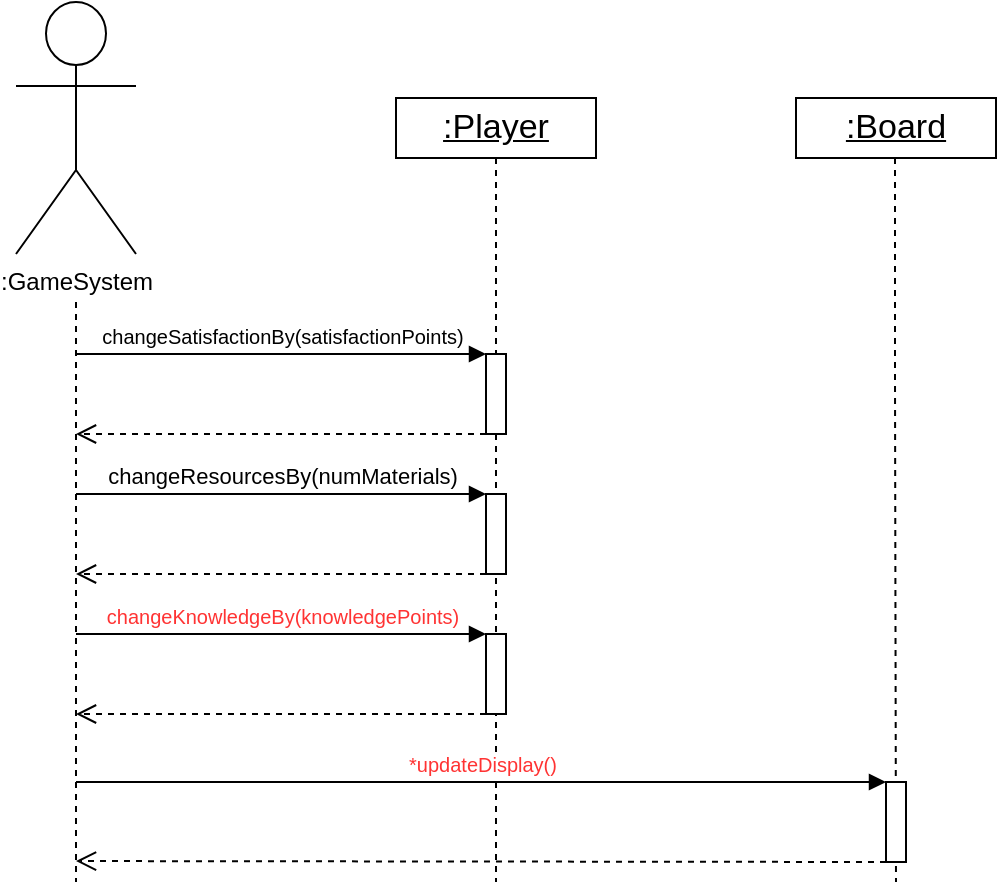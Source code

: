 <mxfile pages="5">
    <diagram id="BFhmOi5wU_xgaNPKwpR2" name="Track Player Score">
        <mxGraphModel dx="542" dy="585" grid="1" gridSize="10" guides="1" tooltips="1" connect="1" arrows="1" fold="1" page="1" pageScale="1" pageWidth="1169" pageHeight="827" math="0" shadow="0">
            <root>
                <mxCell id="0"/>
                <mxCell id="1" parent="0"/>
                <mxCell id="cVwYsPHGXYPZHMjO5xsP-4" value="" style="edgeStyle=orthogonalEdgeStyle;rounded=0;orthogonalLoop=1;jettySize=auto;html=1;dashed=1;endArrow=none;endFill=0;exitX=0.5;exitY=1;exitDx=0;exitDy=0;" parent="1" edge="1">
                    <mxGeometry relative="1" as="geometry">
                        <mxPoint x="480" y="480" as="targetPoint"/>
                        <mxPoint x="479.5" y="118" as="sourcePoint"/>
                        <Array as="points">
                            <mxPoint x="479.5" y="226"/>
                            <mxPoint x="479.5" y="226"/>
                        </Array>
                    </mxGeometry>
                </mxCell>
                <mxCell id="CB8T1kKB-QZbDKMBK94T-1" style="edgeStyle=orthogonalEdgeStyle;rounded=0;orthogonalLoop=1;jettySize=auto;html=1;dashed=1;endArrow=none;endFill=0;" parent="1" edge="1">
                    <mxGeometry relative="1" as="geometry">
                        <mxPoint x="70" y="480" as="targetPoint"/>
                        <mxPoint x="70" y="190" as="sourcePoint"/>
                    </mxGeometry>
                </mxCell>
                <mxCell id="CB8T1kKB-QZbDKMBK94T-2" value=":GameSystem" style="shape=umlActor;verticalLabelPosition=bottom;verticalAlign=top;html=1;outlineConnect=0;" parent="1" vertex="1">
                    <mxGeometry x="40" y="40" width="60" height="126" as="geometry"/>
                </mxCell>
                <mxCell id="CB8T1kKB-QZbDKMBK94T-3" value="changeSatisfactionBy(satisfactionPoints)" style="html=1;verticalAlign=bottom;endArrow=block;curved=0;rounded=0;fontSize=10;" parent="1" target="CB8T1kKB-QZbDKMBK94T-8" edge="1">
                    <mxGeometry x="-0.0" width="80" relative="1" as="geometry">
                        <mxPoint x="70" y="216" as="sourcePoint"/>
                        <mxPoint x="260" y="216" as="targetPoint"/>
                        <mxPoint as="offset"/>
                    </mxGeometry>
                </mxCell>
                <mxCell id="CB8T1kKB-QZbDKMBK94T-4" value=":Player" style="html=1;whiteSpace=wrap;fontStyle=4;fontSize=17;horizontal=1;" parent="1" vertex="1">
                    <mxGeometry x="230" y="88" width="100" height="30" as="geometry"/>
                </mxCell>
                <mxCell id="CB8T1kKB-QZbDKMBK94T-5" style="edgeStyle=orthogonalEdgeStyle;rounded=0;orthogonalLoop=1;jettySize=auto;html=1;dashed=1;endArrow=none;endFill=0;exitX=0.5;exitY=1;exitDx=0;exitDy=0;" parent="1" edge="1">
                    <mxGeometry relative="1" as="geometry">
                        <mxPoint x="280" y="480" as="targetPoint"/>
                        <mxPoint x="280" y="136" as="sourcePoint"/>
                        <Array as="points">
                            <mxPoint x="280" y="426"/>
                        </Array>
                    </mxGeometry>
                </mxCell>
                <mxCell id="CB8T1kKB-QZbDKMBK94T-6" value="" style="html=1;verticalAlign=bottom;endArrow=open;dashed=1;endSize=8;curved=0;rounded=0;" parent="1" source="CB8T1kKB-QZbDKMBK94T-8" edge="1">
                    <mxGeometry relative="1" as="geometry">
                        <mxPoint x="70" y="256" as="targetPoint"/>
                        <mxPoint x="280" y="476" as="sourcePoint"/>
                    </mxGeometry>
                </mxCell>
                <mxCell id="CB8T1kKB-QZbDKMBK94T-7" value="" style="edgeStyle=orthogonalEdgeStyle;rounded=0;orthogonalLoop=1;jettySize=auto;html=1;dashed=1;endArrow=none;endFill=0;exitX=0.5;exitY=1;exitDx=0;exitDy=0;" parent="1" source="CB8T1kKB-QZbDKMBK94T-4" target="CB8T1kKB-QZbDKMBK94T-8" edge="1">
                    <mxGeometry relative="1" as="geometry">
                        <mxPoint x="280" y="336" as="targetPoint"/>
                        <mxPoint x="280" y="76" as="sourcePoint"/>
                        <Array as="points">
                            <mxPoint x="280" y="226"/>
                            <mxPoint x="280" y="226"/>
                        </Array>
                    </mxGeometry>
                </mxCell>
                <mxCell id="CB8T1kKB-QZbDKMBK94T-8" value="" style="html=1;points=[[0,0,0,0,5],[0,1,0,0,-5],[1,0,0,0,5],[1,1,0,0,-5]];perimeter=orthogonalPerimeter;outlineConnect=0;targetShapes=umlLifeline;portConstraint=eastwest;newEdgeStyle={&quot;curved&quot;:0,&quot;rounded&quot;:0};" parent="1" vertex="1">
                    <mxGeometry x="275" y="216" width="10" height="40" as="geometry"/>
                </mxCell>
                <mxCell id="sUQsupSwyyRnk_pXSJ9m-1" value="changeResourcesBy(numMaterials)" style="html=1;verticalAlign=bottom;endArrow=block;curved=0;rounded=0;" parent="1" edge="1">
                    <mxGeometry x="-0.0" width="80" relative="1" as="geometry">
                        <mxPoint x="70" y="286" as="sourcePoint"/>
                        <mxPoint x="275" y="286" as="targetPoint"/>
                        <mxPoint as="offset"/>
                    </mxGeometry>
                </mxCell>
                <mxCell id="sUQsupSwyyRnk_pXSJ9m-2" value="" style="html=1;points=[[0,0,0,0,5],[0,1,0,0,-5],[1,0,0,0,5],[1,1,0,0,-5]];perimeter=orthogonalPerimeter;outlineConnect=0;targetShapes=umlLifeline;portConstraint=eastwest;newEdgeStyle={&quot;curved&quot;:0,&quot;rounded&quot;:0};" parent="1" vertex="1">
                    <mxGeometry x="275" y="286" width="10" height="40" as="geometry"/>
                </mxCell>
                <mxCell id="sUQsupSwyyRnk_pXSJ9m-3" value="" style="html=1;verticalAlign=bottom;endArrow=open;dashed=1;endSize=8;curved=0;rounded=0;" parent="1" edge="1">
                    <mxGeometry relative="1" as="geometry">
                        <mxPoint x="70" y="326" as="targetPoint"/>
                        <mxPoint x="275" y="326" as="sourcePoint"/>
                    </mxGeometry>
                </mxCell>
                <mxCell id="sUQsupSwyyRnk_pXSJ9m-4" value="changeKnowledgeBy(knowledgePoints)" style="html=1;verticalAlign=bottom;endArrow=block;curved=0;rounded=0;fontSize=10;fontColor=#FF3333;" parent="1" edge="1">
                    <mxGeometry x="-0.0" width="80" relative="1" as="geometry">
                        <mxPoint x="70" y="356" as="sourcePoint"/>
                        <mxPoint x="275" y="356" as="targetPoint"/>
                        <mxPoint as="offset"/>
                    </mxGeometry>
                </mxCell>
                <mxCell id="sUQsupSwyyRnk_pXSJ9m-5" value="" style="html=1;points=[[0,0,0,0,5],[0,1,0,0,-5],[1,0,0,0,5],[1,1,0,0,-5]];perimeter=orthogonalPerimeter;outlineConnect=0;targetShapes=umlLifeline;portConstraint=eastwest;newEdgeStyle={&quot;curved&quot;:0,&quot;rounded&quot;:0};" parent="1" vertex="1">
                    <mxGeometry x="275" y="356" width="10" height="40" as="geometry"/>
                </mxCell>
                <mxCell id="sUQsupSwyyRnk_pXSJ9m-6" value="" style="html=1;verticalAlign=bottom;endArrow=open;dashed=1;endSize=8;curved=0;rounded=0;" parent="1" edge="1">
                    <mxGeometry relative="1" as="geometry">
                        <mxPoint x="70" y="396" as="targetPoint"/>
                        <mxPoint x="275" y="396" as="sourcePoint"/>
                    </mxGeometry>
                </mxCell>
                <mxCell id="NgBp5Ehm1talDM_-sYdz-2" value="" style="html=1;points=[[0,0,0,0,5],[0,1,0,0,-5],[1,0,0,0,5],[1,1,0,0,-5]];perimeter=orthogonalPerimeter;outlineConnect=0;targetShapes=umlLifeline;portConstraint=eastwest;newEdgeStyle={&quot;curved&quot;:0,&quot;rounded&quot;:0};" parent="1" vertex="1">
                    <mxGeometry x="475" y="430" width="10" height="40" as="geometry"/>
                </mxCell>
                <mxCell id="cVwYsPHGXYPZHMjO5xsP-1" value=":Board" style="html=1;whiteSpace=wrap;fontStyle=4;fontSize=17;horizontal=1;" parent="1" vertex="1">
                    <mxGeometry x="430" y="88" width="100" height="30" as="geometry"/>
                </mxCell>
                <mxCell id="cVwYsPHGXYPZHMjO5xsP-3" value="*updateDisplay()" style="html=1;verticalAlign=bottom;endArrow=block;curved=0;rounded=0;fontSize=10;fontColor=#FF3333;" parent="1" target="NgBp5Ehm1talDM_-sYdz-2" edge="1">
                    <mxGeometry x="-0.0" width="80" relative="1" as="geometry">
                        <mxPoint x="70" y="430" as="sourcePoint"/>
                        <mxPoint x="470" y="430" as="targetPoint"/>
                        <mxPoint as="offset"/>
                    </mxGeometry>
                </mxCell>
                <mxCell id="cVwYsPHGXYPZHMjO5xsP-6" value="" style="html=1;verticalAlign=bottom;endArrow=open;dashed=1;endSize=8;curved=0;rounded=0;" parent="1" edge="1">
                    <mxGeometry relative="1" as="geometry">
                        <mxPoint x="70" y="469.52" as="targetPoint"/>
                        <mxPoint x="475" y="470" as="sourcePoint"/>
                    </mxGeometry>
                </mxCell>
            </root>
        </mxGraphModel>
    </diagram>
    <diagram id="2ozibenewit8hcmwq1nQ" name="Move Player">
        <mxGraphModel dx="542" dy="585" grid="1" gridSize="10" guides="1" tooltips="1" connect="1" arrows="1" fold="1" page="1" pageScale="1" pageWidth="1169" pageHeight="827" math="0" shadow="0">
            <root>
                <mxCell id="0"/>
                <mxCell id="1" parent="0"/>
                <mxCell id="RTE7wlXO6oooYHOc3Cf3-1" style="edgeStyle=orthogonalEdgeStyle;rounded=0;orthogonalLoop=1;jettySize=auto;html=1;dashed=1;endArrow=none;endFill=0;" parent="1" edge="1">
                    <mxGeometry relative="1" as="geometry">
                        <mxPoint x="100" y="460" as="targetPoint"/>
                        <mxPoint x="100" y="210" as="sourcePoint"/>
                    </mxGeometry>
                </mxCell>
                <mxCell id="RTE7wlXO6oooYHOc3Cf3-2" value=":Player" style="shape=umlActor;verticalLabelPosition=bottom;verticalAlign=top;html=1;outlineConnect=0;" parent="1" vertex="1">
                    <mxGeometry x="70" y="54" width="60" height="126" as="geometry"/>
                </mxCell>
                <mxCell id="OkV1Rktv-nLKamBy2jmu-1" value="rollDie()" style="html=1;verticalAlign=bottom;endArrow=block;curved=0;rounded=0;" parent="1" target="DZ2WO6zDqj_0iAya8Nh9-6" edge="1">
                    <mxGeometry x="-0.0" width="80" relative="1" as="geometry">
                        <mxPoint x="100" y="230" as="sourcePoint"/>
                        <mxPoint x="290" y="230" as="targetPoint"/>
                        <mxPoint as="offset"/>
                    </mxGeometry>
                </mxCell>
                <mxCell id="DZ2WO6zDqj_0iAya8Nh9-1" value=":Player" style="html=1;whiteSpace=wrap;fontStyle=4;fontSize=17;horizontal=1;" parent="1" vertex="1">
                    <mxGeometry x="260" y="102" width="100" height="30" as="geometry"/>
                </mxCell>
                <mxCell id="DZ2WO6zDqj_0iAya8Nh9-2" style="edgeStyle=orthogonalEdgeStyle;rounded=0;orthogonalLoop=1;jettySize=auto;html=1;dashed=1;endArrow=none;endFill=0;exitX=0.5;exitY=1;exitDx=0;exitDy=0;" parent="1" edge="1">
                    <mxGeometry relative="1" as="geometry">
                        <mxPoint x="310" y="460" as="targetPoint"/>
                        <mxPoint x="310" y="150" as="sourcePoint"/>
                        <Array as="points">
                            <mxPoint x="310" y="440"/>
                        </Array>
                    </mxGeometry>
                </mxCell>
                <mxCell id="DZ2WO6zDqj_0iAya8Nh9-5" value="" style="html=1;verticalAlign=bottom;endArrow=open;dashed=1;endSize=8;curved=0;rounded=0;" parent="1" edge="1">
                    <mxGeometry relative="1" as="geometry">
                        <mxPoint x="100" y="360" as="targetPoint"/>
                        <mxPoint x="305" y="360" as="sourcePoint"/>
                    </mxGeometry>
                </mxCell>
                <mxCell id="DZ2WO6zDqj_0iAya8Nh9-8" value="" style="edgeStyle=orthogonalEdgeStyle;rounded=0;orthogonalLoop=1;jettySize=auto;html=1;dashed=1;endArrow=none;endFill=0;exitX=0.5;exitY=1;exitDx=0;exitDy=0;" parent="1" source="DZ2WO6zDqj_0iAya8Nh9-1" target="DZ2WO6zDqj_0iAya8Nh9-6" edge="1">
                    <mxGeometry relative="1" as="geometry">
                        <mxPoint x="310" y="350" as="targetPoint"/>
                        <mxPoint x="310" y="90" as="sourcePoint"/>
                        <Array as="points">
                            <mxPoint x="310" y="240"/>
                            <mxPoint x="310" y="240"/>
                        </Array>
                    </mxGeometry>
                </mxCell>
                <mxCell id="DZ2WO6zDqj_0iAya8Nh9-6" value="" style="html=1;points=[[0,0,0,0,5],[0,1,0,0,-5],[1,0,0,0,5],[1,1,0,0,-5]];perimeter=orthogonalPerimeter;outlineConnect=0;targetShapes=umlLifeline;portConstraint=eastwest;newEdgeStyle={&quot;curved&quot;:0,&quot;rounded&quot;:0};" parent="1" vertex="1">
                    <mxGeometry x="305" y="230" width="10" height="130" as="geometry"/>
                </mxCell>
                <mxCell id="DZ2WO6zDqj_0iAya8Nh9-12" style="edgeStyle=orthogonalEdgeStyle;rounded=0;orthogonalLoop=1;jettySize=auto;html=1;dashed=1;endArrow=none;endFill=0;exitX=0.5;exitY=1;exitDx=0;exitDy=0;" parent="1" source="iFawTyh-9yoWZ-bR4j5I-2" edge="1">
                    <mxGeometry relative="1" as="geometry">
                        <mxPoint x="520" y="440" as="targetPoint"/>
                        <mxPoint x="520" y="220" as="sourcePoint"/>
                    </mxGeometry>
                </mxCell>
                <mxCell id="DZ2WO6zDqj_0iAya8Nh9-13" value="" style="html=1;points=[[0,0,0,0,5],[0,1,0,0,-5],[1,0,0,0,5],[1,1,0,0,-5]];perimeter=orthogonalPerimeter;outlineConnect=0;targetShapes=umlLifeline;portConstraint=eastwest;newEdgeStyle={&quot;curved&quot;:0,&quot;rounded&quot;:0};" parent="1" vertex="1">
                    <mxGeometry x="515" y="260" width="10" height="60" as="geometry"/>
                </mxCell>
                <mxCell id="DZ2WO6zDqj_0iAya8Nh9-15" value="&lt;font color=&quot;#ff3333&quot;&gt;generateRandomNumber()&lt;/font&gt;" style="html=1;verticalAlign=bottom;endArrow=block;curved=0;rounded=0;" parent="1" target="DZ2WO6zDqj_0iAya8Nh9-13" edge="1">
                    <mxGeometry x="-0.0" width="80" relative="1" as="geometry">
                        <mxPoint x="315" y="260" as="sourcePoint"/>
                        <mxPoint x="510" y="260" as="targetPoint"/>
                        <mxPoint as="offset"/>
                    </mxGeometry>
                </mxCell>
                <mxCell id="DZ2WO6zDqj_0iAya8Nh9-16" value="return number" style="html=1;verticalAlign=bottom;endArrow=open;dashed=1;endSize=8;curved=0;rounded=0;" parent="1" edge="1">
                    <mxGeometry relative="1" as="geometry">
                        <mxPoint x="315" y="320" as="targetPoint"/>
                        <mxPoint x="520" y="320" as="sourcePoint"/>
                    </mxGeometry>
                </mxCell>
                <mxCell id="69XCKxYyq700fVCPG-G_-3" value="displayResult(number)" style="html=1;align=left;spacingLeft=2;endArrow=block;rounded=0;edgeStyle=orthogonalEdgeStyle;curved=0;rounded=0;fontColor=#FF3333;" parent="1" edge="1">
                    <mxGeometry relative="1" as="geometry">
                        <mxPoint x="525" y="275" as="sourcePoint"/>
                        <Array as="points">
                            <mxPoint x="550" y="305"/>
                        </Array>
                        <mxPoint x="525" y="305" as="targetPoint"/>
                        <mxPoint as="offset"/>
                    </mxGeometry>
                </mxCell>
                <mxCell id="9ZQbUQg_hvsll_UYPljy-1" value="move(direction)" style="html=1;verticalAlign=bottom;endArrow=block;curved=0;rounded=0;" parent="1" edge="1">
                    <mxGeometry x="-0.0" width="80" relative="1" as="geometry">
                        <mxPoint x="100" y="400" as="sourcePoint"/>
                        <mxPoint x="305" y="400" as="targetPoint"/>
                        <mxPoint as="offset"/>
                    </mxGeometry>
                </mxCell>
                <mxCell id="9ZQbUQg_hvsll_UYPljy-2" value="" style="html=1;points=[[0,0,0,0,5],[0,1,0,0,-5],[1,0,0,0,5],[1,1,0,0,-5]];perimeter=orthogonalPerimeter;outlineConnect=0;targetShapes=umlLifeline;portConstraint=eastwest;newEdgeStyle={&quot;curved&quot;:0,&quot;rounded&quot;:0};" parent="1" vertex="1">
                    <mxGeometry x="305" y="400" width="10" height="40" as="geometry"/>
                </mxCell>
                <mxCell id="9ZQbUQg_hvsll_UYPljy-3" value="" style="html=1;verticalAlign=bottom;endArrow=open;dashed=1;endSize=8;curved=0;rounded=0;" parent="1" edge="1">
                    <mxGeometry relative="1" as="geometry">
                        <mxPoint x="100" y="440" as="targetPoint"/>
                        <mxPoint x="305" y="440" as="sourcePoint"/>
                    </mxGeometry>
                </mxCell>
                <mxCell id="iFawTyh-9yoWZ-bR4j5I-1" value="setNumOfMoves(number)" style="html=1;align=left;spacingLeft=2;endArrow=block;rounded=0;edgeStyle=orthogonalEdgeStyle;curved=0;rounded=0;fontColor=#FF0000;" parent="1" edge="1">
                    <mxGeometry relative="1" as="geometry">
                        <mxPoint x="315" y="330" as="sourcePoint"/>
                        <Array as="points">
                            <mxPoint x="340" y="360"/>
                        </Array>
                        <mxPoint x="315" y="360" as="targetPoint"/>
                        <mxPoint as="offset"/>
                    </mxGeometry>
                </mxCell>
                <mxCell id="iFawTyh-9yoWZ-bR4j5I-2" value=":Board" style="html=1;whiteSpace=wrap;fontStyle=4;fontSize=17;horizontal=1;" parent="1" vertex="1">
                    <mxGeometry x="470" y="102" width="100" height="30" as="geometry"/>
                </mxCell>
            </root>
        </mxGraphModel>
    </diagram>
    <diagram id="1gTBsRZRr8wAKN8Hd8PT" name="Encounter Pothole">
        <mxGraphModel dx="542" dy="585" grid="1" gridSize="10" guides="1" tooltips="1" connect="1" arrows="1" fold="1" page="1" pageScale="1" pageWidth="1169" pageHeight="827" math="0" shadow="0">
            <root>
                <mxCell id="0"/>
                <mxCell id="1" parent="0"/>
                <mxCell id="z2ZLnlqgVo34QBHHwuSM-2" style="edgeStyle=orthogonalEdgeStyle;rounded=0;orthogonalLoop=1;jettySize=auto;html=1;dashed=1;endArrow=none;endFill=0;exitX=0.5;exitY=1;exitDx=0;exitDy=0;" parent="1" source="z2ZLnlqgVo34QBHHwuSM-1" edge="1">
                    <mxGeometry relative="1" as="geometry">
                        <mxPoint x="830" y="560" as="targetPoint"/>
                        <mxPoint x="829.5" y="118" as="sourcePoint"/>
                    </mxGeometry>
                </mxCell>
                <mxCell id="cZLKyapiCokXKq591BfC-2" value=":GameSystem" style="shape=umlActor;verticalLabelPosition=bottom;verticalAlign=top;html=1;outlineConnect=0;" parent="1" vertex="1">
                    <mxGeometry x="380" y="50" width="60" height="126" as="geometry"/>
                </mxCell>
                <mxCell id="cZLKyapiCokXKq591BfC-4" value=":Board" style="html=1;whiteSpace=wrap;fontStyle=4;fontSize=17;horizontal=1;" parent="1" vertex="1">
                    <mxGeometry x="570" y="88" width="100" height="30" as="geometry"/>
                </mxCell>
                <mxCell id="cZLKyapiCokXKq591BfC-5" style="edgeStyle=orthogonalEdgeStyle;rounded=0;orthogonalLoop=1;jettySize=auto;html=1;dashed=1;endArrow=none;endFill=0;exitX=0.5;exitY=1;exitDx=0;exitDy=0;" parent="1" edge="1">
                    <mxGeometry relative="1" as="geometry">
                        <mxPoint x="620" y="560" as="targetPoint"/>
                        <mxPoint x="620" y="136" as="sourcePoint"/>
                        <Array as="points">
                            <mxPoint x="620" y="426"/>
                        </Array>
                    </mxGeometry>
                </mxCell>
                <mxCell id="cZLKyapiCokXKq591BfC-6" value="return Pothole square" style="html=1;verticalAlign=bottom;endArrow=open;dashed=1;endSize=8;curved=0;rounded=0;" parent="1" source="cZLKyapiCokXKq591BfC-8" edge="1">
                    <mxGeometry relative="1" as="geometry">
                        <mxPoint x="410" y="280" as="targetPoint"/>
                        <mxPoint x="620" y="476" as="sourcePoint"/>
                    </mxGeometry>
                </mxCell>
                <mxCell id="cZLKyapiCokXKq591BfC-7" value="" style="edgeStyle=orthogonalEdgeStyle;rounded=0;orthogonalLoop=1;jettySize=auto;html=1;dashed=1;endArrow=none;endFill=0;exitX=0.5;exitY=1;exitDx=0;exitDy=0;" parent="1" source="cZLKyapiCokXKq591BfC-4" target="cZLKyapiCokXKq591BfC-8" edge="1">
                    <mxGeometry relative="1" as="geometry">
                        <mxPoint x="620" y="336" as="targetPoint"/>
                        <mxPoint x="620" y="76" as="sourcePoint"/>
                        <Array as="points">
                            <mxPoint x="620" y="226"/>
                            <mxPoint x="620" y="226"/>
                        </Array>
                    </mxGeometry>
                </mxCell>
                <mxCell id="cZLKyapiCokXKq591BfC-8" value="" style="html=1;points=[[0,0,0,0,5],[0,1,0,0,-5],[1,0,0,0,5],[1,1,0,0,-5]];perimeter=orthogonalPerimeter;outlineConnect=0;targetShapes=umlLifeline;portConstraint=eastwest;newEdgeStyle={&quot;curved&quot;:0,&quot;rounded&quot;:0};" parent="1" vertex="1">
                    <mxGeometry x="615" y="210" width="10" height="70" as="geometry"/>
                </mxCell>
                <mxCell id="cZLKyapiCokXKq591BfC-11" value="" style="html=1;points=[[0,0,0,0,5],[0,1,0,0,-5],[1,0,0,0,5],[1,1,0,0,-5]];perimeter=orthogonalPerimeter;outlineConnect=0;targetShapes=umlLifeline;portConstraint=eastwest;newEdgeStyle={&quot;curved&quot;:0,&quot;rounded&quot;:0};" parent="1" vertex="1">
                    <mxGeometry x="825" y="230" width="10" height="34" as="geometry"/>
                </mxCell>
                <mxCell id="cZLKyapiCokXKq591BfC-12" value="activateSquareEffect()" style="html=1;verticalAlign=bottom;endArrow=block;curved=0;rounded=0;" parent="1" edge="1">
                    <mxGeometry x="-0.0" width="80" relative="1" as="geometry">
                        <mxPoint x="625" y="230" as="sourcePoint"/>
                        <mxPoint x="825.0" y="230" as="targetPoint"/>
                        <mxPoint as="offset"/>
                    </mxGeometry>
                </mxCell>
                <mxCell id="cZLKyapiCokXKq591BfC-13" value="" style="html=1;verticalAlign=bottom;endArrow=open;dashed=1;endSize=8;curved=0;rounded=0;fontColor=#FF0000;" parent="1" edge="1">
                    <mxGeometry relative="1" as="geometry">
                        <mxPoint x="625" y="264" as="targetPoint"/>
                        <mxPoint x="830" y="264" as="sourcePoint"/>
                    </mxGeometry>
                </mxCell>
                <mxCell id="z2ZLnlqgVo34QBHHwuSM-1" value=":Pothole" style="html=1;whiteSpace=wrap;fontStyle=4;fontSize=17;horizontal=1;" parent="1" vertex="1">
                    <mxGeometry x="780" y="88" width="100" height="30" as="geometry"/>
                </mxCell>
                <mxCell id="z2ZLnlqgVo34QBHHwuSM-3" value="" style="html=1;points=[[0,0,0,0,5],[0,1,0,0,-5],[1,0,0,0,5],[1,1,0,0,-5]];perimeter=orthogonalPerimeter;outlineConnect=0;targetShapes=umlLifeline;portConstraint=eastwest;newEdgeStyle={&quot;curved&quot;:0,&quot;rounded&quot;:0};" parent="1" vertex="1">
                    <mxGeometry x="825" y="320" width="10" height="30" as="geometry"/>
                </mxCell>
                <mxCell id="z2ZLnlqgVo34QBHHwuSM-5" value="return size" style="html=1;verticalAlign=bottom;endArrow=open;dashed=1;endSize=8;curved=0;rounded=0;" parent="1" source="z2ZLnlqgVo34QBHHwuSM-3" edge="1">
                    <mxGeometry relative="1" as="geometry">
                        <mxPoint x="410" y="350" as="targetPoint"/>
                        <mxPoint x="1030" y="350" as="sourcePoint"/>
                    </mxGeometry>
                </mxCell>
                <mxCell id="z2ZLnlqgVo34QBHHwuSM-7" value=":Player" style="shape=umlActor;verticalLabelPosition=bottom;verticalAlign=top;html=1;outlineConnect=0;" parent="1" vertex="1">
                    <mxGeometry x="190" y="50" width="60" height="126" as="geometry"/>
                </mxCell>
                <mxCell id="z2ZLnlqgVo34QBHHwuSM-10" value="" style="edgeStyle=orthogonalEdgeStyle;rounded=0;orthogonalLoop=1;jettySize=auto;html=1;dashed=1;endArrow=none;endFill=0;" parent="1" edge="1">
                    <mxGeometry relative="1" as="geometry">
                        <mxPoint x="220" y="560" as="targetPoint"/>
                        <mxPoint x="219.76" y="420" as="sourcePoint"/>
                        <Array as="points">
                            <mxPoint x="219.76" y="200"/>
                            <mxPoint x="219.76" y="200"/>
                        </Array>
                    </mxGeometry>
                </mxCell>
                <mxCell id="z2ZLnlqgVo34QBHHwuSM-12" value="confirmAction()" style="html=1;verticalAlign=bottom;endArrow=block;curved=0;rounded=0;fontColor=#FF0000;" parent="1" target="z2ZLnlqgVo34QBHHwuSM-9" edge="1">
                    <mxGeometry x="-0.004" width="80" relative="1" as="geometry">
                        <mxPoint x="405" y="460" as="sourcePoint"/>
                        <mxPoint x="495" y="247.58" as="targetPoint"/>
                        <mxPoint as="offset"/>
                    </mxGeometry>
                </mxCell>
                <mxCell id="z2ZLnlqgVo34QBHHwuSM-14" value="" style="edgeStyle=orthogonalEdgeStyle;rounded=0;orthogonalLoop=1;jettySize=auto;html=1;dashed=1;endArrow=none;endFill=0;" parent="1" edge="1">
                    <mxGeometry relative="1" as="geometry">
                        <mxPoint x="410" y="560" as="targetPoint"/>
                        <mxPoint x="410" y="200" as="sourcePoint"/>
                        <Array as="points">
                            <mxPoint x="410" y="380"/>
                            <mxPoint x="410" y="380"/>
                        </Array>
                    </mxGeometry>
                </mxCell>
                <mxCell id="z2ZLnlqgVo34QBHHwuSM-13" value="" style="html=1;points=[[0,0,0,0,5],[0,1,0,0,-5],[1,0,0,0,5],[1,1,0,0,-5]];perimeter=orthogonalPerimeter;outlineConnect=0;targetShapes=umlLifeline;portConstraint=eastwest;newEdgeStyle={&quot;curved&quot;:0,&quot;rounded&quot;:0};" parent="1" vertex="1">
                    <mxGeometry x="405" y="380" width="10" height="150" as="geometry"/>
                </mxCell>
                <mxCell id="iufEaWrzPLT815tgxP-E-1" value="displayOptions(size)" style="html=1;align=left;spacingLeft=2;endArrow=block;rounded=0;edgeStyle=orthogonalEdgeStyle;curved=0;rounded=0;fontColor=#FF0000;" parent="1" edge="1">
                    <mxGeometry relative="1" as="geometry">
                        <mxPoint x="415" y="420" as="sourcePoint"/>
                        <Array as="points">
                            <mxPoint x="440" y="450"/>
                        </Array>
                        <mxPoint x="415" y="450" as="targetPoint"/>
                    </mxGeometry>
                </mxCell>
                <mxCell id="iufEaWrzPLT815tgxP-E-2" value="return 'yes'" style="html=1;verticalAlign=bottom;endArrow=open;dashed=1;endSize=8;curved=0;rounded=0;" parent="1" edge="1">
                    <mxGeometry relative="1" as="geometry">
                        <mxPoint x="405" y="530" as="targetPoint"/>
                        <mxPoint x="225" y="530" as="sourcePoint"/>
                    </mxGeometry>
                </mxCell>
                <mxCell id="z2ZLnlqgVo34QBHHwuSM-9" value="" style="html=1;points=[[0,0,0,0,5],[0,1,0,0,-5],[1,0,0,0,5],[1,1,0,0,-5]];perimeter=orthogonalPerimeter;outlineConnect=0;targetShapes=umlLifeline;portConstraint=eastwest;newEdgeStyle={&quot;curved&quot;:0,&quot;rounded&quot;:0};" parent="1" vertex="1">
                    <mxGeometry x="215" y="460" width="10" height="70" as="geometry"/>
                </mxCell>
                <mxCell id="cZLKyapiCokXKq591BfC-3" value="getSquareAt(index)" style="html=1;verticalAlign=bottom;endArrow=block;curved=0;rounded=0;" parent="1" target="cZLKyapiCokXKq591BfC-8" edge="1">
                    <mxGeometry x="-0.0" width="80" relative="1" as="geometry">
                        <mxPoint x="410" y="210" as="sourcePoint"/>
                        <mxPoint x="610" y="210" as="targetPoint"/>
                        <mxPoint as="offset"/>
                    </mxGeometry>
                </mxCell>
                <mxCell id="GyyUBkuW_5GKh4ZBkx4_-1" value="getPotholeSize()" style="html=1;verticalAlign=bottom;endArrow=block;curved=0;rounded=0;fontColor=#FF0000;" parent="1" target="z2ZLnlqgVo34QBHHwuSM-3" edge="1">
                    <mxGeometry x="-0.0" width="80" relative="1" as="geometry">
                        <mxPoint x="410" y="320" as="sourcePoint"/>
                        <mxPoint x="615" y="320" as="targetPoint"/>
                        <mxPoint as="offset"/>
                    </mxGeometry>
                </mxCell>
                <mxCell id="6eMdZ-485Ida5UNhM_G9-1" value="displayResult(size)" style="html=1;verticalAlign=bottom;endArrow=block;curved=0;rounded=0;fontColor=#FF0000;" parent="1" target="6eMdZ-485Ida5UNhM_G9-2" edge="1">
                    <mxGeometry x="-0.0" width="80" relative="1" as="geometry">
                        <mxPoint x="415" y="380" as="sourcePoint"/>
                        <mxPoint x="605" y="380" as="targetPoint"/>
                        <mxPoint as="offset"/>
                    </mxGeometry>
                </mxCell>
                <mxCell id="6eMdZ-485Ida5UNhM_G9-2" value="" style="html=1;points=[[0,0,0,0,5],[0,1,0,0,-5],[1,0,0,0,5],[1,1,0,0,-5]];perimeter=orthogonalPerimeter;outlineConnect=0;targetShapes=umlLifeline;portConstraint=eastwest;newEdgeStyle={&quot;curved&quot;:0,&quot;rounded&quot;:0};" parent="1" vertex="1">
                    <mxGeometry x="615" y="379" width="10" height="31" as="geometry"/>
                </mxCell>
                <mxCell id="6eMdZ-485Ida5UNhM_G9-3" value="" style="html=1;verticalAlign=bottom;endArrow=open;dashed=1;endSize=8;curved=0;rounded=0;" parent="1" source="6eMdZ-485Ida5UNhM_G9-2" target="z2ZLnlqgVo34QBHHwuSM-13" edge="1">
                    <mxGeometry relative="1" as="geometry">
                        <mxPoint x="420" y="410" as="targetPoint"/>
                        <mxPoint x="830" y="413" as="sourcePoint"/>
                        <Array as="points">
                            <mxPoint x="520" y="410"/>
                        </Array>
                    </mxGeometry>
                </mxCell>
            </root>
        </mxGraphModel>
    </diagram>
    <diagram id="SiPAjbxsBSBmqvlJHXYI" name="Encounter Knowledge">
        <mxGraphModel dx="542" dy="585" grid="1" gridSize="10" guides="1" tooltips="1" connect="1" arrows="1" fold="1" page="1" pageScale="1" pageWidth="1169" pageHeight="827" math="0" shadow="0">
            <root>
                <mxCell id="0"/>
                <mxCell id="1" parent="0"/>
                <mxCell id="WrvwV2eQ_7MtZvmLX-2Q-1" value=":GameSystem" style="shape=umlActor;verticalLabelPosition=bottom;verticalAlign=top;html=1;outlineConnect=0;" parent="1" vertex="1">
                    <mxGeometry x="230" y="40" width="60" height="126" as="geometry"/>
                </mxCell>
                <mxCell id="WrvwV2eQ_7MtZvmLX-2Q-2" value="getSquareAt(index)" style="html=1;verticalAlign=bottom;endArrow=block;curved=0;rounded=0;" parent="1" edge="1">
                    <mxGeometry x="-0.0" width="80" relative="1" as="geometry">
                        <mxPoint x="260" y="200" as="sourcePoint"/>
                        <mxPoint x="465" y="200" as="targetPoint"/>
                        <mxPoint as="offset"/>
                    </mxGeometry>
                </mxCell>
                <mxCell id="WrvwV2eQ_7MtZvmLX-2Q-3" value=":Board" style="html=1;whiteSpace=wrap;fontStyle=4;fontSize=17;horizontal=1;" parent="1" vertex="1">
                    <mxGeometry x="420" y="78" width="100" height="30" as="geometry"/>
                </mxCell>
                <mxCell id="WrvwV2eQ_7MtZvmLX-2Q-4" style="edgeStyle=orthogonalEdgeStyle;rounded=0;orthogonalLoop=1;jettySize=auto;html=1;dashed=1;endArrow=none;endFill=0;exitX=0.5;exitY=1;exitDx=0;exitDy=0;" parent="1" edge="1">
                    <mxGeometry relative="1" as="geometry">
                        <mxPoint x="470" y="500" as="targetPoint"/>
                        <mxPoint x="470" y="126" as="sourcePoint"/>
                        <Array as="points">
                            <mxPoint x="470" y="416"/>
                        </Array>
                    </mxGeometry>
                </mxCell>
                <mxCell id="WrvwV2eQ_7MtZvmLX-2Q-5" value="return Knowledge square" style="html=1;verticalAlign=bottom;endArrow=open;dashed=1;endSize=8;curved=0;rounded=0;" parent="1" source="WrvwV2eQ_7MtZvmLX-2Q-7" edge="1">
                    <mxGeometry relative="1" as="geometry">
                        <mxPoint x="260" y="310" as="targetPoint"/>
                        <mxPoint x="470" y="466" as="sourcePoint"/>
                    </mxGeometry>
                </mxCell>
                <mxCell id="WrvwV2eQ_7MtZvmLX-2Q-6" value="" style="edgeStyle=orthogonalEdgeStyle;rounded=0;orthogonalLoop=1;jettySize=auto;html=1;dashed=1;endArrow=none;endFill=0;exitX=0.5;exitY=1;exitDx=0;exitDy=0;" parent="1" source="WrvwV2eQ_7MtZvmLX-2Q-3" target="WrvwV2eQ_7MtZvmLX-2Q-7" edge="1">
                    <mxGeometry relative="1" as="geometry">
                        <mxPoint x="470" y="326" as="targetPoint"/>
                        <mxPoint x="470" y="66" as="sourcePoint"/>
                        <Array as="points">
                            <mxPoint x="470" y="216"/>
                            <mxPoint x="470" y="216"/>
                        </Array>
                    </mxGeometry>
                </mxCell>
                <mxCell id="WrvwV2eQ_7MtZvmLX-2Q-7" value="" style="html=1;points=[[0,0,0,0,5],[0,1,0,0,-5],[1,0,0,0,5],[1,1,0,0,-5]];perimeter=orthogonalPerimeter;outlineConnect=0;targetShapes=umlLifeline;portConstraint=eastwest;newEdgeStyle={&quot;curved&quot;:0,&quot;rounded&quot;:0};" parent="1" vertex="1">
                    <mxGeometry x="465" y="200" width="10" height="110" as="geometry"/>
                </mxCell>
                <mxCell id="WrvwV2eQ_7MtZvmLX-2Q-13" value=":Knowledge" style="html=1;whiteSpace=wrap;fontStyle=4;fontSize=17;horizontal=1;" parent="1" vertex="1">
                    <mxGeometry x="630" y="78" width="100" height="30" as="geometry"/>
                </mxCell>
                <mxCell id="WrvwV2eQ_7MtZvmLX-2Q-14" style="edgeStyle=orthogonalEdgeStyle;rounded=0;orthogonalLoop=1;jettySize=auto;html=1;dashed=1;endArrow=none;endFill=0;exitX=0.5;exitY=1;exitDx=0;exitDy=0;" parent="1" source="WrvwV2eQ_7MtZvmLX-2Q-13" edge="1">
                    <mxGeometry relative="1" as="geometry">
                        <mxPoint x="680" y="500" as="targetPoint"/>
                        <mxPoint x="679.5" y="108" as="sourcePoint"/>
                    </mxGeometry>
                </mxCell>
                <mxCell id="WrvwV2eQ_7MtZvmLX-2Q-15" value="" style="html=1;points=[[0,0,0,0,5],[0,1,0,0,-5],[1,0,0,0,5],[1,1,0,0,-5]];perimeter=orthogonalPerimeter;outlineConnect=0;targetShapes=umlLifeline;portConstraint=eastwest;newEdgeStyle={&quot;curved&quot;:0,&quot;rounded&quot;:0};" parent="1" vertex="1">
                    <mxGeometry x="675" y="220" width="10" height="74" as="geometry"/>
                </mxCell>
                <mxCell id="WrvwV2eQ_7MtZvmLX-2Q-16" value="activateSquareEffect()" style="html=1;verticalAlign=bottom;endArrow=block;curved=0;rounded=0;" parent="1" edge="1">
                    <mxGeometry x="-0.0" width="80" relative="1" as="geometry">
                        <mxPoint x="475" y="220" as="sourcePoint"/>
                        <mxPoint x="675" y="220" as="targetPoint"/>
                        <mxPoint as="offset"/>
                    </mxGeometry>
                </mxCell>
                <mxCell id="WrvwV2eQ_7MtZvmLX-2Q-17" value="" style="html=1;verticalAlign=bottom;endArrow=open;dashed=1;endSize=8;curved=0;rounded=0;" parent="1" edge="1">
                    <mxGeometry relative="1" as="geometry">
                        <mxPoint x="475.0" y="294.0" as="targetPoint"/>
                        <mxPoint x="675" y="294.0" as="sourcePoint"/>
                    </mxGeometry>
                </mxCell>
                <mxCell id="WrvwV2eQ_7MtZvmLX-2Q-18" value=":Player" style="shape=umlActor;verticalLabelPosition=bottom;verticalAlign=top;html=1;outlineConnect=0;" parent="1" vertex="1">
                    <mxGeometry x="40" y="40" width="60" height="126" as="geometry"/>
                </mxCell>
                <mxCell id="WrvwV2eQ_7MtZvmLX-2Q-19" value="" style="edgeStyle=orthogonalEdgeStyle;rounded=0;orthogonalLoop=1;jettySize=auto;html=1;dashed=1;endArrow=none;endFill=0;" parent="1" edge="1">
                    <mxGeometry relative="1" as="geometry">
                        <mxPoint x="70" y="500" as="targetPoint"/>
                        <mxPoint x="69.71" y="386" as="sourcePoint"/>
                        <Array as="points">
                            <mxPoint x="69.71" y="166"/>
                            <mxPoint x="69.71" y="166"/>
                        </Array>
                    </mxGeometry>
                </mxCell>
                <mxCell id="WrvwV2eQ_7MtZvmLX-2Q-20" value="confirmAction()" style="html=1;verticalAlign=bottom;endArrow=block;curved=0;rounded=0;entryX=1;entryY=0;entryDx=0;entryDy=5;entryPerimeter=0;fontColor=#FF0000;" parent="1" edge="1">
                    <mxGeometry x="-0.0" width="80" relative="1" as="geometry">
                        <mxPoint x="255" y="414.0" as="sourcePoint"/>
                        <mxPoint x="75" y="414" as="targetPoint"/>
                        <mxPoint as="offset"/>
                    </mxGeometry>
                </mxCell>
                <mxCell id="WrvwV2eQ_7MtZvmLX-2Q-21" value="" style="edgeStyle=orthogonalEdgeStyle;rounded=0;orthogonalLoop=1;jettySize=auto;html=1;dashed=1;endArrow=none;endFill=0;" parent="1" source="WrvwV2eQ_7MtZvmLX-2Q-1" edge="1">
                    <mxGeometry relative="1" as="geometry">
                        <mxPoint x="260" y="500" as="targetPoint"/>
                        <mxPoint x="260" y="156" as="sourcePoint"/>
                        <Array as="points">
                            <mxPoint x="260" y="370"/>
                            <mxPoint x="260" y="370"/>
                        </Array>
                    </mxGeometry>
                </mxCell>
                <mxCell id="WrvwV2eQ_7MtZvmLX-2Q-22" value="" style="html=1;points=[[0,0,0,0,5],[0,1,0,0,-5],[1,0,0,0,5],[1,1,0,0,-5]];perimeter=orthogonalPerimeter;outlineConnect=0;targetShapes=umlLifeline;portConstraint=eastwest;newEdgeStyle={&quot;curved&quot;:0,&quot;rounded&quot;:0};" parent="1" vertex="1">
                    <mxGeometry x="255" y="354" width="10" height="120" as="geometry"/>
                </mxCell>
                <mxCell id="WrvwV2eQ_7MtZvmLX-2Q-23" value="displayQuestion(Question)" style="html=1;align=left;spacingLeft=2;endArrow=block;rounded=0;edgeStyle=orthogonalEdgeStyle;curved=0;rounded=0;fontColor=#FF0000;" parent="1" edge="1">
                    <mxGeometry relative="1" as="geometry">
                        <mxPoint x="265" y="378" as="sourcePoint"/>
                        <Array as="points">
                            <mxPoint x="290" y="408"/>
                        </Array>
                        <mxPoint x="265" y="408" as="targetPoint"/>
                    </mxGeometry>
                </mxCell>
                <mxCell id="WrvwV2eQ_7MtZvmLX-2Q-25" value="return 'yes'" style="html=1;verticalAlign=bottom;endArrow=open;dashed=1;endSize=8;curved=0;rounded=0;" parent="1" edge="1">
                    <mxGeometry relative="1" as="geometry">
                        <mxPoint x="255" y="444" as="targetPoint"/>
                        <mxPoint x="75" y="444" as="sourcePoint"/>
                    </mxGeometry>
                </mxCell>
                <mxCell id="WrvwV2eQ_7MtZvmLX-2Q-26" value="" style="html=1;points=[[0,0,0,0,5],[0,1,0,0,-5],[1,0,0,0,5],[1,1,0,0,-5]];perimeter=orthogonalPerimeter;outlineConnect=0;targetShapes=umlLifeline;portConstraint=eastwest;newEdgeStyle={&quot;curved&quot;:0,&quot;rounded&quot;:0};" parent="1" vertex="1">
                    <mxGeometry x="65" y="414" width="10" height="30" as="geometry"/>
                </mxCell>
                <mxCell id="WrvwV2eQ_7MtZvmLX-2Q-27" value=":Question" style="html=1;whiteSpace=wrap;fontStyle=4;fontSize=17;horizontal=1;" parent="1" vertex="1">
                    <mxGeometry x="840" y="78" width="100" height="30" as="geometry"/>
                </mxCell>
                <mxCell id="WrvwV2eQ_7MtZvmLX-2Q-28" style="edgeStyle=orthogonalEdgeStyle;rounded=0;orthogonalLoop=1;jettySize=auto;html=1;dashed=1;endArrow=none;endFill=0;exitX=0.5;exitY=1;exitDx=0;exitDy=0;" parent="1" source="WrvwV2eQ_7MtZvmLX-2Q-30" edge="1">
                    <mxGeometry relative="1" as="geometry">
                        <mxPoint x="890" y="500" as="targetPoint"/>
                        <mxPoint x="889.57" y="108" as="sourcePoint"/>
                    </mxGeometry>
                </mxCell>
                <mxCell id="WrvwV2eQ_7MtZvmLX-2Q-29" value="getQuestion()" style="html=1;verticalAlign=bottom;endArrow=block;curved=0;rounded=0;fontColor=#FF0000;" parent="1" edge="1">
                    <mxGeometry x="-0.0" width="80" relative="1" as="geometry">
                        <mxPoint x="685" y="230" as="sourcePoint"/>
                        <mxPoint x="885" y="230" as="targetPoint"/>
                        <mxPoint as="offset"/>
                    </mxGeometry>
                </mxCell>
                <mxCell id="WrvwV2eQ_7MtZvmLX-2Q-32" value="" style="edgeStyle=orthogonalEdgeStyle;rounded=0;orthogonalLoop=1;jettySize=auto;html=1;dashed=1;endArrow=none;endFill=0;exitX=0.5;exitY=1;exitDx=0;exitDy=0;entryX=1;entryY=0;entryDx=0;entryDy=5;entryPerimeter=0;" parent="1" target="WrvwV2eQ_7MtZvmLX-2Q-30" edge="1">
                    <mxGeometry relative="1" as="geometry">
                        <mxPoint x="889.57" y="590" as="targetPoint"/>
                        <mxPoint x="889.57" y="108" as="sourcePoint"/>
                        <Array as="points">
                            <mxPoint x="890" y="185"/>
                            <mxPoint x="890" y="185"/>
                            <mxPoint x="890" y="265"/>
                        </Array>
                    </mxGeometry>
                </mxCell>
                <mxCell id="WrvwV2eQ_7MtZvmLX-2Q-30" value="" style="html=1;points=[[0,0,0,0,5],[0,1,0,0,-5],[1,0,0,0,5],[1,1,0,0,-5]];perimeter=orthogonalPerimeter;outlineConnect=0;targetShapes=umlLifeline;portConstraint=eastwest;newEdgeStyle={&quot;curved&quot;:0,&quot;rounded&quot;:0};" parent="1" vertex="1">
                    <mxGeometry x="885" y="230" width="10" height="110" as="geometry"/>
                </mxCell>
                <mxCell id="WrvwV2eQ_7MtZvmLX-2Q-34" value="return question" style="html=1;verticalAlign=bottom;endArrow=open;dashed=1;endSize=8;curved=0;rounded=0;" parent="1" edge="1">
                    <mxGeometry relative="1" as="geometry">
                        <mxPoint x="260" y="340" as="targetPoint"/>
                        <mxPoint x="890" y="340" as="sourcePoint"/>
                    </mxGeometry>
                </mxCell>
                <mxCell id="CKptNOV1TFRIx16dk-zY-1" value="isQuestionCorrect(Question)" style="html=1;align=left;spacingLeft=2;endArrow=block;rounded=0;edgeStyle=orthogonalEdgeStyle;curved=0;rounded=0;fontColor=#FF0000;" parent="1" edge="1">
                    <mxGeometry relative="1" as="geometry">
                        <mxPoint x="265" y="444" as="sourcePoint"/>
                        <Array as="points">
                            <mxPoint x="290" y="474"/>
                        </Array>
                        <mxPoint x="265" y="474" as="targetPoint"/>
                        <mxPoint as="offset"/>
                    </mxGeometry>
                </mxCell>
            </root>
        </mxGraphModel>
    </diagram>
    <diagram id="DXaTVt1DZrYjJkOkgG6z" name="Encounter Resource">
        <mxGraphModel dx="542" dy="585" grid="1" gridSize="10" guides="1" tooltips="1" connect="1" arrows="1" fold="1" page="1" pageScale="1" pageWidth="1169" pageHeight="827" math="0" shadow="0">
            <root>
                <mxCell id="0"/>
                <mxCell id="1" parent="0"/>
                <mxCell id="ikQWlH6XRK-vONFxk9gb-1" value=":GameSystem" style="shape=umlActor;verticalLabelPosition=bottom;verticalAlign=top;html=1;outlineConnect=0;" parent="1" vertex="1">
                    <mxGeometry x="40" y="40" width="60" height="126" as="geometry"/>
                </mxCell>
                <mxCell id="ikQWlH6XRK-vONFxk9gb-2" value=":Board" style="html=1;whiteSpace=wrap;fontStyle=4;fontSize=17;horizontal=1;" parent="1" vertex="1">
                    <mxGeometry x="230" y="78" width="100" height="30" as="geometry"/>
                </mxCell>
                <mxCell id="ikQWlH6XRK-vONFxk9gb-3" style="edgeStyle=orthogonalEdgeStyle;rounded=0;orthogonalLoop=1;jettySize=auto;html=1;dashed=1;endArrow=none;endFill=0;exitX=0.5;exitY=1;exitDx=0;exitDy=0;" parent="1" edge="1">
                    <mxGeometry relative="1" as="geometry">
                        <mxPoint x="280" y="680" as="targetPoint"/>
                        <mxPoint x="280" y="126" as="sourcePoint"/>
                        <Array as="points">
                            <mxPoint x="280" y="416"/>
                        </Array>
                    </mxGeometry>
                </mxCell>
                <mxCell id="ikQWlH6XRK-vONFxk9gb-4" value="return Resource square" style="html=1;verticalAlign=bottom;endArrow=open;dashed=1;endSize=8;curved=0;rounded=0;" parent="1" source="ikQWlH6XRK-vONFxk9gb-6" edge="1">
                    <mxGeometry relative="1" as="geometry">
                        <mxPoint x="70" y="310" as="targetPoint"/>
                        <mxPoint x="280" y="466" as="sourcePoint"/>
                    </mxGeometry>
                </mxCell>
                <mxCell id="ikQWlH6XRK-vONFxk9gb-5" value="" style="edgeStyle=orthogonalEdgeStyle;rounded=0;orthogonalLoop=1;jettySize=auto;html=1;dashed=1;endArrow=none;endFill=0;exitX=0.5;exitY=1;exitDx=0;exitDy=0;" parent="1" source="ikQWlH6XRK-vONFxk9gb-2" target="ikQWlH6XRK-vONFxk9gb-6" edge="1">
                    <mxGeometry relative="1" as="geometry">
                        <mxPoint x="280" y="326" as="targetPoint"/>
                        <mxPoint x="280" y="66" as="sourcePoint"/>
                        <Array as="points">
                            <mxPoint x="280" y="216"/>
                            <mxPoint x="280" y="216"/>
                        </Array>
                    </mxGeometry>
                </mxCell>
                <mxCell id="ikQWlH6XRK-vONFxk9gb-6" value="" style="html=1;points=[[0,0,0,0,5],[0,1,0,0,-5],[1,0,0,0,5],[1,1,0,0,-5]];perimeter=orthogonalPerimeter;outlineConnect=0;targetShapes=umlLifeline;portConstraint=eastwest;newEdgeStyle={&quot;curved&quot;:0,&quot;rounded&quot;:0};" parent="1" vertex="1">
                    <mxGeometry x="275" y="200" width="10" height="110" as="geometry"/>
                </mxCell>
                <mxCell id="ikQWlH6XRK-vONFxk9gb-9" value="activateSquareEffect()" style="html=1;verticalAlign=bottom;endArrow=block;curved=0;rounded=0;" parent="1" target="ikQWlH6XRK-vONFxk9gb-14" edge="1">
                    <mxGeometry x="-0.0" width="80" relative="1" as="geometry">
                        <mxPoint x="285" y="231" as="sourcePoint"/>
                        <mxPoint x="695" y="230" as="targetPoint"/>
                        <mxPoint as="offset"/>
                    </mxGeometry>
                </mxCell>
                <mxCell id="ikQWlH6XRK-vONFxk9gb-10" value="" style="html=1;verticalAlign=bottom;endArrow=open;dashed=1;endSize=8;curved=0;rounded=0;" parent="1" source="ikQWlH6XRK-vONFxk9gb-14" edge="1">
                    <mxGeometry relative="1" as="geometry">
                        <mxPoint x="285" y="290.0" as="targetPoint"/>
                        <mxPoint x="690" y="290" as="sourcePoint"/>
                    </mxGeometry>
                </mxCell>
                <mxCell id="ikQWlH6XRK-vONFxk9gb-12" value=":Resource" style="html=1;whiteSpace=wrap;fontStyle=4;fontSize=17;horizontal=1;" parent="1" vertex="1">
                    <mxGeometry x="450" y="78" width="100" height="30" as="geometry"/>
                </mxCell>
                <mxCell id="ikQWlH6XRK-vONFxk9gb-13" style="edgeStyle=orthogonalEdgeStyle;rounded=0;orthogonalLoop=1;jettySize=auto;html=1;dashed=1;endArrow=none;endFill=0;exitX=0.5;exitY=1;exitDx=0;exitDy=0;" parent="1" source="ikQWlH6XRK-vONFxk9gb-12" edge="1">
                    <mxGeometry relative="1" as="geometry">
                        <mxPoint x="500" y="680" as="targetPoint"/>
                        <mxPoint x="499.5" y="108" as="sourcePoint"/>
                    </mxGeometry>
                </mxCell>
                <mxCell id="ikQWlH6XRK-vONFxk9gb-14" value="" style="html=1;points=[[0,0,0,0,5],[0,1,0,0,-5],[1,0,0,0,5],[1,1,0,0,-5]];perimeter=orthogonalPerimeter;outlineConnect=0;targetShapes=umlLifeline;portConstraint=eastwest;newEdgeStyle={&quot;curved&quot;:0,&quot;rounded&quot;:0};" parent="1" vertex="1">
                    <mxGeometry x="495" y="230" width="10" height="60" as="geometry"/>
                </mxCell>
                <mxCell id="ikQWlH6XRK-vONFxk9gb-16" value="return numMaterials" style="html=1;verticalAlign=bottom;endArrow=open;dashed=1;endSize=8;curved=0;rounded=0;entryX=1;entryY=0;entryDx=0;entryDy=5;entryPerimeter=0;" parent="1" source="dhB2sEfPZyMx4t2ojGNp-5" edge="1">
                    <mxGeometry relative="1" as="geometry">
                        <mxPoint x="75" y="520" as="targetPoint"/>
                        <mxPoint x="700" y="520" as="sourcePoint"/>
                    </mxGeometry>
                </mxCell>
                <mxCell id="ikQWlH6XRK-vONFxk9gb-20" value="" style="edgeStyle=orthogonalEdgeStyle;rounded=0;orthogonalLoop=1;jettySize=auto;html=1;dashed=1;endArrow=none;endFill=0;" parent="1" source="ikQWlH6XRK-vONFxk9gb-21" edge="1">
                    <mxGeometry relative="1" as="geometry">
                        <mxPoint x="70" y="680" as="targetPoint"/>
                        <mxPoint x="70" y="156" as="sourcePoint"/>
                        <Array as="points">
                            <mxPoint x="70" y="370"/>
                            <mxPoint x="70" y="370"/>
                        </Array>
                    </mxGeometry>
                </mxCell>
                <mxCell id="ikQWlH6XRK-vONFxk9gb-26" value="getSquareAt(index)" style="html=1;verticalAlign=bottom;endArrow=block;curved=0;rounded=0;" parent="1" target="ikQWlH6XRK-vONFxk9gb-6" edge="1">
                    <mxGeometry x="-0.0" width="80" relative="1" as="geometry">
                        <mxPoint x="70" y="200" as="sourcePoint"/>
                        <mxPoint x="270" y="200" as="targetPoint"/>
                        <mxPoint as="offset"/>
                    </mxGeometry>
                </mxCell>
                <mxCell id="8qdRxv5kryz0TttnT-iZ-1" value="" style="edgeStyle=orthogonalEdgeStyle;rounded=0;orthogonalLoop=1;jettySize=auto;html=1;dashed=1;endArrow=none;endFill=0;entryX=1;entryY=0;entryDx=0;entryDy=5;entryPerimeter=0;" parent="1" target="ikQWlH6XRK-vONFxk9gb-21" edge="1">
                    <mxGeometry relative="1" as="geometry">
                        <mxPoint x="70" y="590" as="targetPoint"/>
                        <mxPoint x="70" y="190" as="sourcePoint"/>
                        <Array as="points">
                            <mxPoint x="70" y="335"/>
                        </Array>
                    </mxGeometry>
                </mxCell>
                <mxCell id="ikQWlH6XRK-vONFxk9gb-21" value="" style="html=1;points=[[0,0,0,0,5],[0,1,0,0,-5],[1,0,0,0,5],[1,1,0,0,-5]];perimeter=orthogonalPerimeter;outlineConnect=0;targetShapes=umlLifeline;portConstraint=eastwest;newEdgeStyle={&quot;curved&quot;:0,&quot;rounded&quot;:0};" parent="1" vertex="1">
                    <mxGeometry x="65" y="330" width="10" height="310" as="geometry"/>
                </mxCell>
                <mxCell id="8qdRxv5kryz0TttnT-iZ-2" value="displayEvent()" style="html=1;align=left;spacingLeft=2;endArrow=block;rounded=0;edgeStyle=orthogonalEdgeStyle;curved=0;rounded=0;fontColor=#FF3333;" parent="1" edge="1">
                    <mxGeometry relative="1" as="geometry">
                        <mxPoint x="75" y="330" as="sourcePoint"/>
                        <Array as="points">
                            <mxPoint x="100" y="360"/>
                        </Array>
                        <mxPoint x="75" y="360" as="targetPoint"/>
                    </mxGeometry>
                </mxCell>
                <mxCell id="8qdRxv5kryz0TttnT-iZ-3" value=":Player" style="html=1;whiteSpace=wrap;fontStyle=4;fontSize=17;horizontal=1;" parent="1" vertex="1">
                    <mxGeometry x="660" y="78" width="100" height="30" as="geometry"/>
                </mxCell>
                <mxCell id="BiyFUF5evJ33eDZYMCjw-1" value="getKnowledgePoints()" style="html=1;verticalAlign=bottom;endArrow=block;curved=0;rounded=0;" parent="1" edge="1">
                    <mxGeometry x="-0.0" width="80" relative="1" as="geometry">
                        <mxPoint x="505" y="390" as="sourcePoint"/>
                        <mxPoint x="705" y="390" as="targetPoint"/>
                        <mxPoint as="offset"/>
                    </mxGeometry>
                </mxCell>
                <mxCell id="BiyFUF5evJ33eDZYMCjw-2" style="edgeStyle=orthogonalEdgeStyle;rounded=0;orthogonalLoop=1;jettySize=auto;html=1;dashed=1;endArrow=none;endFill=0;exitX=0.5;exitY=1;exitDx=0;exitDy=0;" parent="1" source="8qdRxv5kryz0TttnT-iZ-3" edge="1">
                    <mxGeometry relative="1" as="geometry">
                        <mxPoint x="710" y="680" as="targetPoint"/>
                        <mxPoint x="710" y="320" as="sourcePoint"/>
                    </mxGeometry>
                </mxCell>
                <mxCell id="BiyFUF5evJ33eDZYMCjw-6" value="return points" style="html=1;verticalAlign=bottom;endArrow=open;dashed=1;endSize=8;curved=0;rounded=0;" parent="1" edge="1">
                    <mxGeometry relative="1" as="geometry">
                        <mxPoint x="505" y="430" as="targetPoint"/>
                        <mxPoint x="710" y="430" as="sourcePoint"/>
                    </mxGeometry>
                </mxCell>
                <mxCell id="dhB2sEfPZyMx4t2ojGNp-4" value="awardMaterials(Player)" style="html=1;verticalAlign=bottom;endArrow=block;curved=0;rounded=0;fontColor=#FF3333;" parent="1" target="dhB2sEfPZyMx4t2ojGNp-5" edge="1">
                    <mxGeometry x="-0.0" width="80" relative="1" as="geometry">
                        <mxPoint x="75" y="380" as="sourcePoint"/>
                        <mxPoint x="690" y="380" as="targetPoint"/>
                        <mxPoint as="offset"/>
                    </mxGeometry>
                </mxCell>
                <mxCell id="dhB2sEfPZyMx4t2ojGNp-5" value="" style="html=1;points=[[0,0,0,0,5],[0,1,0,0,-5],[1,0,0,0,5],[1,1,0,0,-5]];perimeter=orthogonalPerimeter;outlineConnect=0;targetShapes=umlLifeline;portConstraint=eastwest;newEdgeStyle={&quot;curved&quot;:0,&quot;rounded&quot;:0};" parent="1" vertex="1">
                    <mxGeometry x="495" y="380" width="10" height="140" as="geometry"/>
                </mxCell>
                <mxCell id="dhB2sEfPZyMx4t2ojGNp-7" value="" style="html=1;points=[[0,0,0,0,5],[0,1,0,0,-5],[1,0,0,0,5],[1,1,0,0,-5]];perimeter=orthogonalPerimeter;outlineConnect=0;targetShapes=umlLifeline;portConstraint=eastwest;newEdgeStyle={&quot;curved&quot;:0,&quot;rounded&quot;:0};" parent="1" vertex="1">
                    <mxGeometry x="705" y="390" width="10" height="40" as="geometry"/>
                </mxCell>
                <mxCell id="u5es6ukbRsbJPOkRstII-1" value="changeResourcesBy(numMaterials)" style="html=1;verticalAlign=bottom;endArrow=block;curved=0;rounded=0;fontColor=#000000;" parent="1" source="dhB2sEfPZyMx4t2ojGNp-5" target="u5es6ukbRsbJPOkRstII-2" edge="1">
                    <mxGeometry x="-0.0" width="80" relative="1" as="geometry">
                        <mxPoint x="510" y="470" as="sourcePoint"/>
                        <mxPoint x="710" y="470" as="targetPoint"/>
                        <mxPoint as="offset"/>
                    </mxGeometry>
                </mxCell>
                <mxCell id="u5es6ukbRsbJPOkRstII-2" value="" style="html=1;points=[[0,0,0,0,5],[0,1,0,0,-5],[1,0,0,0,5],[1,1,0,0,-5]];perimeter=orthogonalPerimeter;outlineConnect=0;targetShapes=umlLifeline;portConstraint=eastwest;newEdgeStyle={&quot;curved&quot;:0,&quot;rounded&quot;:0};" parent="1" vertex="1">
                    <mxGeometry x="705" y="470" width="10" height="40" as="geometry"/>
                </mxCell>
                <mxCell id="u5es6ukbRsbJPOkRstII-4" value="" style="html=1;verticalAlign=bottom;endArrow=open;dashed=1;endSize=8;curved=0;rounded=0;" parent="1" edge="1">
                    <mxGeometry relative="1" as="geometry">
                        <mxPoint x="505" y="510" as="targetPoint"/>
                        <mxPoint x="705" y="510" as="sourcePoint"/>
                    </mxGeometry>
                </mxCell>
                <mxCell id="u5es6ukbRsbJPOkRstII-5" value="awardMessage(numMaterials)" style="html=1;align=left;spacingLeft=2;endArrow=block;rounded=0;edgeStyle=orthogonalEdgeStyle;curved=0;rounded=0;fontColor=#FF3333;" parent="1" edge="1">
                    <mxGeometry x="0.001" relative="1" as="geometry">
                        <mxPoint x="75" y="600" as="sourcePoint"/>
                        <Array as="points">
                            <mxPoint x="100" y="630"/>
                        </Array>
                        <mxPoint x="75" y="630" as="targetPoint"/>
                        <mxPoint as="offset"/>
                    </mxGeometry>
                </mxCell>
                <mxCell id="t5TZXuTfQAljVUnD1WtT-1" value="*updateDisplay()" style="html=1;verticalAlign=bottom;endArrow=block;curved=0;rounded=0;fontColor=#FF0000;" parent="1" target="t5TZXuTfQAljVUnD1WtT-2" edge="1">
                    <mxGeometry x="-0.0" width="80" relative="1" as="geometry">
                        <mxPoint x="75" y="550" as="sourcePoint"/>
                        <mxPoint x="280" y="550" as="targetPoint"/>
                        <mxPoint as="offset"/>
                    </mxGeometry>
                </mxCell>
                <mxCell id="t5TZXuTfQAljVUnD1WtT-2" value="" style="html=1;points=[[0,0,0,0,5],[0,1,0,0,-5],[1,0,0,0,5],[1,1,0,0,-5]];perimeter=orthogonalPerimeter;outlineConnect=0;targetShapes=umlLifeline;portConstraint=eastwest;newEdgeStyle={&quot;curved&quot;:0,&quot;rounded&quot;:0};" parent="1" vertex="1">
                    <mxGeometry x="275" y="550" width="10" height="40" as="geometry"/>
                </mxCell>
                <mxCell id="t5TZXuTfQAljVUnD1WtT-3" value="" style="html=1;verticalAlign=bottom;endArrow=open;dashed=1;endSize=8;curved=0;rounded=0;" parent="1" target="ikQWlH6XRK-vONFxk9gb-21" edge="1">
                    <mxGeometry relative="1" as="geometry">
                        <mxPoint x="80" y="590" as="targetPoint"/>
                        <mxPoint x="285" y="590" as="sourcePoint"/>
                    </mxGeometry>
                </mxCell>
            </root>
        </mxGraphModel>
    </diagram>
</mxfile>